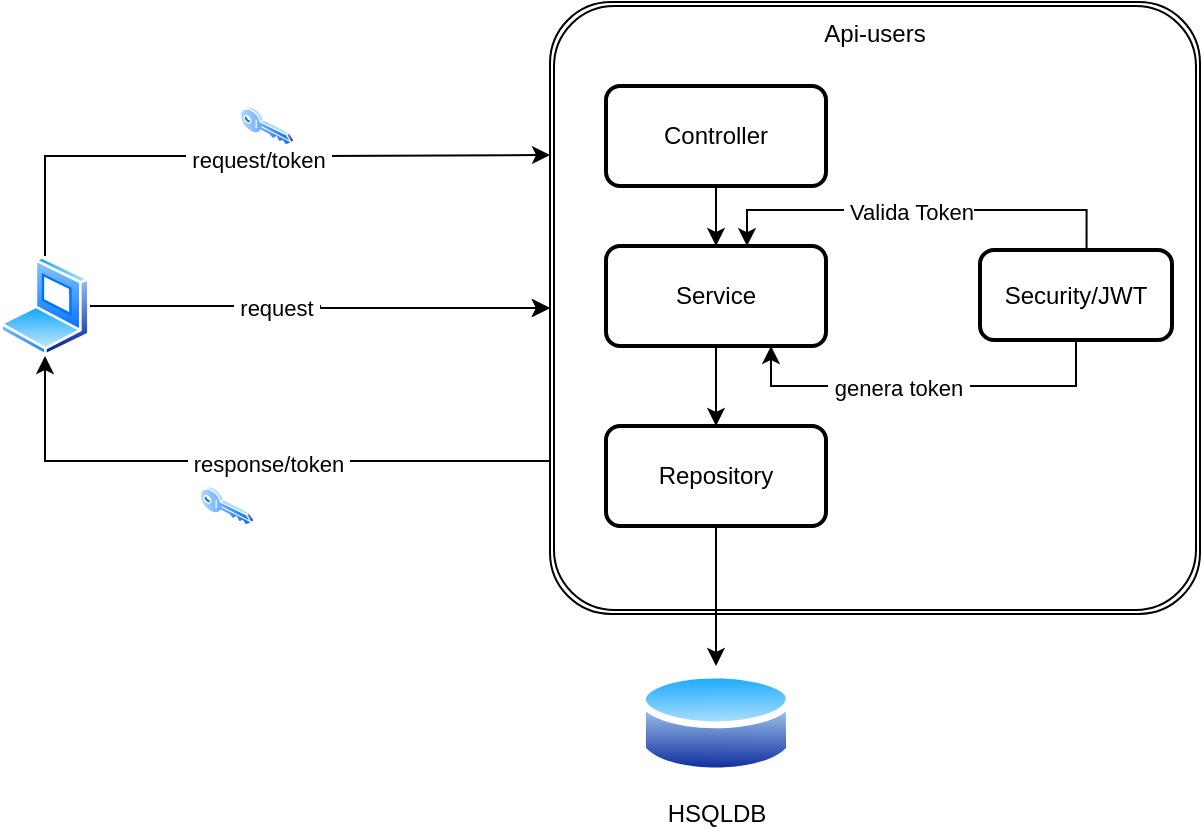 <mxfile version="27.0.9">
  <diagram name="Página-1" id="WE-n9Xv-EX_TjmYMmTJl">
    <mxGraphModel dx="953" dy="581" grid="1" gridSize="10" guides="1" tooltips="1" connect="1" arrows="1" fold="1" page="1" pageScale="1" pageWidth="827" pageHeight="1169" math="0" shadow="0">
      <root>
        <mxCell id="0" />
        <mxCell id="1" parent="0" />
        <mxCell id="3UpZaJuxysTplY4iz5Pw-49" style="edgeStyle=orthogonalEdgeStyle;rounded=0;orthogonalLoop=1;jettySize=auto;html=1;exitX=0;exitY=0.75;exitDx=0;exitDy=0;entryX=0.5;entryY=1;entryDx=0;entryDy=0;" edge="1" parent="1" source="3UpZaJuxysTplY4iz5Pw-38" target="3UpZaJuxysTplY4iz5Pw-29">
          <mxGeometry relative="1" as="geometry" />
        </mxCell>
        <mxCell id="3UpZaJuxysTplY4iz5Pw-50" value="&amp;nbsp;response/token&amp;nbsp;" style="edgeLabel;html=1;align=center;verticalAlign=middle;resizable=0;points=[];" vertex="1" connectable="0" parent="3UpZaJuxysTplY4iz5Pw-49">
          <mxGeometry x="0.118" y="1" relative="1" as="geometry">
            <mxPoint x="29" as="offset" />
          </mxGeometry>
        </mxCell>
        <mxCell id="3UpZaJuxysTplY4iz5Pw-38" value="Api-users" style="shape=ext;double=1;rounded=1;whiteSpace=wrap;html=1;arcSize=10;verticalAlign=top;" vertex="1" parent="1">
          <mxGeometry x="385" y="248" width="325" height="306" as="geometry" />
        </mxCell>
        <mxCell id="3UpZaJuxysTplY4iz5Pw-56" style="edgeStyle=orthogonalEdgeStyle;rounded=0;orthogonalLoop=1;jettySize=auto;html=1;" edge="1" parent="1" source="3UpZaJuxysTplY4iz5Pw-29" target="3UpZaJuxysTplY4iz5Pw-38">
          <mxGeometry relative="1" as="geometry" />
        </mxCell>
        <mxCell id="3UpZaJuxysTplY4iz5Pw-57" style="edgeStyle=orthogonalEdgeStyle;rounded=0;orthogonalLoop=1;jettySize=auto;html=1;entryX=0;entryY=0.25;entryDx=0;entryDy=0;exitX=0.5;exitY=0;exitDx=0;exitDy=0;" edge="1" parent="1" source="3UpZaJuxysTplY4iz5Pw-29" target="3UpZaJuxysTplY4iz5Pw-38">
          <mxGeometry relative="1" as="geometry">
            <Array as="points">
              <mxPoint x="133" y="325" />
              <mxPoint x="270" y="325" />
            </Array>
          </mxGeometry>
        </mxCell>
        <mxCell id="3UpZaJuxysTplY4iz5Pw-58" value="&amp;nbsp;request/token&amp;nbsp;" style="edgeLabel;html=1;align=center;verticalAlign=middle;resizable=0;points=[];" vertex="1" connectable="0" parent="3UpZaJuxysTplY4iz5Pw-57">
          <mxGeometry x="0.033" y="-2" relative="1" as="geometry">
            <mxPoint as="offset" />
          </mxGeometry>
        </mxCell>
        <mxCell id="3UpZaJuxysTplY4iz5Pw-29" value="" style="image;aspect=fixed;perimeter=ellipsePerimeter;html=1;align=center;shadow=0;dashed=0;spacingTop=3;image=img/lib/active_directory/laptop_client.svg;" vertex="1" parent="1">
          <mxGeometry x="110" y="375" width="45" height="50" as="geometry" />
        </mxCell>
        <mxCell id="3UpZaJuxysTplY4iz5Pw-43" style="edgeStyle=orthogonalEdgeStyle;rounded=0;orthogonalLoop=1;jettySize=auto;html=1;entryX=0.5;entryY=0;entryDx=0;entryDy=0;" edge="1" parent="1" source="3UpZaJuxysTplY4iz5Pw-32" target="3UpZaJuxysTplY4iz5Pw-33">
          <mxGeometry relative="1" as="geometry" />
        </mxCell>
        <mxCell id="3UpZaJuxysTplY4iz5Pw-32" value="Controller" style="rounded=1;whiteSpace=wrap;html=1;absoluteArcSize=1;arcSize=14;strokeWidth=2;" vertex="1" parent="1">
          <mxGeometry x="413" y="290" width="110" height="50" as="geometry" />
        </mxCell>
        <mxCell id="3UpZaJuxysTplY4iz5Pw-44" style="edgeStyle=orthogonalEdgeStyle;rounded=0;orthogonalLoop=1;jettySize=auto;html=1;entryX=0.5;entryY=0;entryDx=0;entryDy=0;" edge="1" parent="1" source="3UpZaJuxysTplY4iz5Pw-33" target="3UpZaJuxysTplY4iz5Pw-34">
          <mxGeometry relative="1" as="geometry" />
        </mxCell>
        <mxCell id="3UpZaJuxysTplY4iz5Pw-33" value="Service" style="rounded=1;whiteSpace=wrap;html=1;absoluteArcSize=1;arcSize=14;strokeWidth=2;" vertex="1" parent="1">
          <mxGeometry x="413" y="370" width="110" height="50" as="geometry" />
        </mxCell>
        <mxCell id="3UpZaJuxysTplY4iz5Pw-41" style="edgeStyle=orthogonalEdgeStyle;rounded=0;orthogonalLoop=1;jettySize=auto;html=1;" edge="1" parent="1" source="3UpZaJuxysTplY4iz5Pw-34" target="3UpZaJuxysTplY4iz5Pw-37">
          <mxGeometry relative="1" as="geometry" />
        </mxCell>
        <mxCell id="3UpZaJuxysTplY4iz5Pw-34" value="Repository" style="rounded=1;whiteSpace=wrap;html=1;absoluteArcSize=1;arcSize=14;strokeWidth=2;" vertex="1" parent="1">
          <mxGeometry x="413" y="460" width="110" height="50" as="geometry" />
        </mxCell>
        <mxCell id="3UpZaJuxysTplY4iz5Pw-37" value="HSQLDB" style="image;aspect=fixed;perimeter=ellipsePerimeter;html=1;align=center;shadow=0;dashed=0;spacingTop=3;image=img/lib/active_directory/database.svg;" vertex="1" parent="1">
          <mxGeometry x="429.48" y="580" width="77.03" height="57" as="geometry" />
        </mxCell>
        <mxCell id="3UpZaJuxysTplY4iz5Pw-40" style="edgeStyle=orthogonalEdgeStyle;rounded=0;orthogonalLoop=1;jettySize=auto;html=1;" edge="1" parent="1" source="3UpZaJuxysTplY4iz5Pw-29" target="3UpZaJuxysTplY4iz5Pw-38">
          <mxGeometry relative="1" as="geometry" />
        </mxCell>
        <mxCell id="3UpZaJuxysTplY4iz5Pw-48" value="&amp;nbsp;request&amp;nbsp;" style="edgeLabel;html=1;align=center;verticalAlign=middle;resizable=0;points=[];" vertex="1" connectable="0" parent="3UpZaJuxysTplY4iz5Pw-40">
          <mxGeometry x="-0.197" y="-1" relative="1" as="geometry">
            <mxPoint as="offset" />
          </mxGeometry>
        </mxCell>
        <mxCell id="3UpZaJuxysTplY4iz5Pw-52" style="edgeStyle=orthogonalEdgeStyle;rounded=0;orthogonalLoop=1;jettySize=auto;html=1;entryX=0.75;entryY=1;entryDx=0;entryDy=0;exitX=0.5;exitY=1;exitDx=0;exitDy=0;" edge="1" parent="1" source="3UpZaJuxysTplY4iz5Pw-46" target="3UpZaJuxysTplY4iz5Pw-33">
          <mxGeometry relative="1" as="geometry">
            <Array as="points" />
          </mxGeometry>
        </mxCell>
        <mxCell id="3UpZaJuxysTplY4iz5Pw-53" value="&amp;nbsp;genera token&amp;nbsp;" style="edgeLabel;html=1;align=center;verticalAlign=middle;resizable=0;points=[];" vertex="1" connectable="0" parent="3UpZaJuxysTplY4iz5Pw-52">
          <mxGeometry x="0.145" y="1" relative="1" as="geometry">
            <mxPoint as="offset" />
          </mxGeometry>
        </mxCell>
        <mxCell id="3UpZaJuxysTplY4iz5Pw-46" value="Security/JWT" style="whiteSpace=wrap;html=1;rounded=1;absoluteArcSize=1;arcSize=14;strokeWidth=2;" vertex="1" parent="1">
          <mxGeometry x="600" y="372" width="96" height="45" as="geometry" />
        </mxCell>
        <mxCell id="3UpZaJuxysTplY4iz5Pw-54" style="edgeStyle=orthogonalEdgeStyle;rounded=0;orthogonalLoop=1;jettySize=auto;html=1;entryX=0.641;entryY=0.001;entryDx=0;entryDy=0;entryPerimeter=0;exitX=0.555;exitY=-0.013;exitDx=0;exitDy=0;exitPerimeter=0;" edge="1" parent="1" source="3UpZaJuxysTplY4iz5Pw-46" target="3UpZaJuxysTplY4iz5Pw-33">
          <mxGeometry relative="1" as="geometry" />
        </mxCell>
        <mxCell id="3UpZaJuxysTplY4iz5Pw-55" value="&amp;nbsp;Valida Token" style="edgeLabel;html=1;align=center;verticalAlign=middle;resizable=0;points=[];" vertex="1" connectable="0" parent="3UpZaJuxysTplY4iz5Pw-54">
          <mxGeometry x="0.048" y="1" relative="1" as="geometry">
            <mxPoint as="offset" />
          </mxGeometry>
        </mxCell>
        <mxCell id="3UpZaJuxysTplY4iz5Pw-59" value="" style="image;aspect=fixed;perimeter=ellipsePerimeter;html=1;align=center;shadow=0;dashed=0;spacingTop=3;image=img/lib/active_directory/key.svg;" vertex="1" parent="1">
          <mxGeometry x="210" y="490" width="27.03" height="20" as="geometry" />
        </mxCell>
        <mxCell id="3UpZaJuxysTplY4iz5Pw-60" value="" style="image;aspect=fixed;perimeter=ellipsePerimeter;html=1;align=center;shadow=0;dashed=0;spacingTop=3;image=img/lib/active_directory/key.svg;" vertex="1" parent="1">
          <mxGeometry x="230" y="300" width="27.03" height="20" as="geometry" />
        </mxCell>
      </root>
    </mxGraphModel>
  </diagram>
</mxfile>
